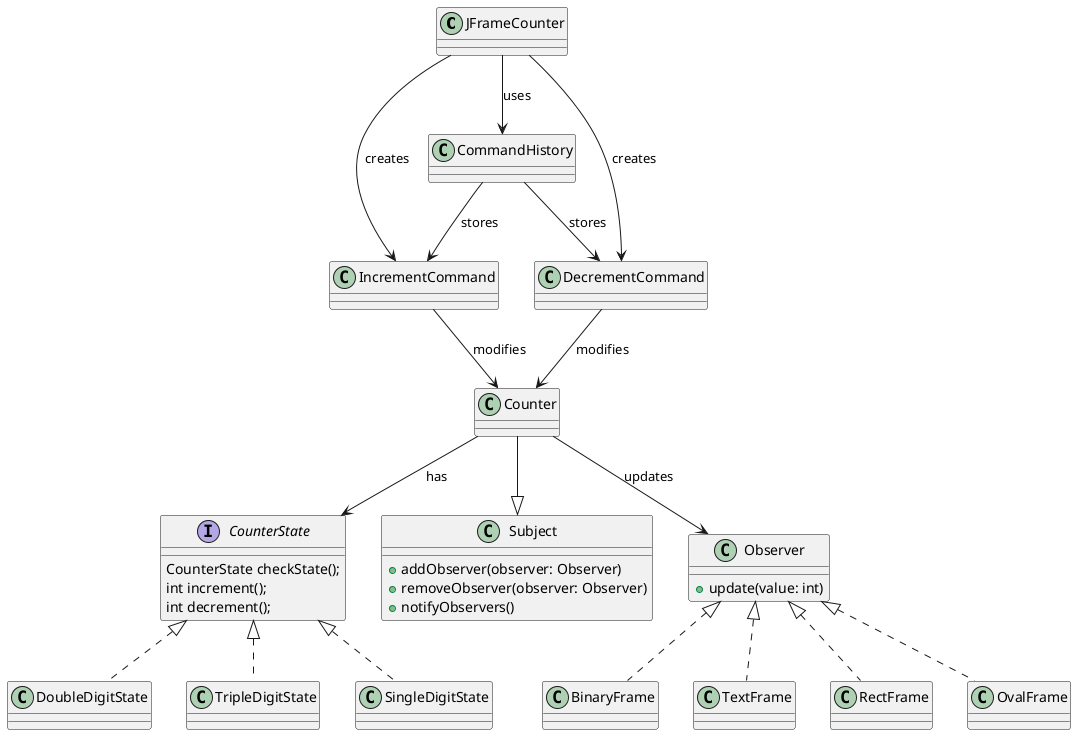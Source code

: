 @startuml

class JFrameCounter {
}

class CommandHistory {
}

class IncrementCommand {
}

class DecrementCommand {
}

class Counter {
}

class TextFrame {
}

class RectFrame {
}

class OvalFrame {
}

class BinaryFrame {
}

interface CounterState {
    CounterState checkState();
    int increment();
    int decrement();
}

class SingleDigitState {
}

class DoubleDigitState {
}

class TripleDigitState {
}

class Subject {
    + addObserver(observer: Observer)
    + removeObserver(observer: Observer)
    + notifyObservers()
}

class Observer {
    + update(value: int)
}

JFrameCounter --> IncrementCommand : creates
JFrameCounter --> DecrementCommand : creates
JFrameCounter --> CommandHistory : uses
CommandHistory --> IncrementCommand : stores
CommandHistory --> DecrementCommand : stores
IncrementCommand --> Counter : modifies
DecrementCommand --> Counter : modifies
Counter --> Observer : updates
Counter --> CounterState : has
CounterState <|.. SingleDigitState
CounterState <|.. DoubleDigitState
CounterState <|.. TripleDigitState

Counter --|> Subject
Observer <|.. TextFrame
Observer <|.. RectFrame
Observer <|.. OvalFrame
Observer <|.. BinaryFrame

@enduml
